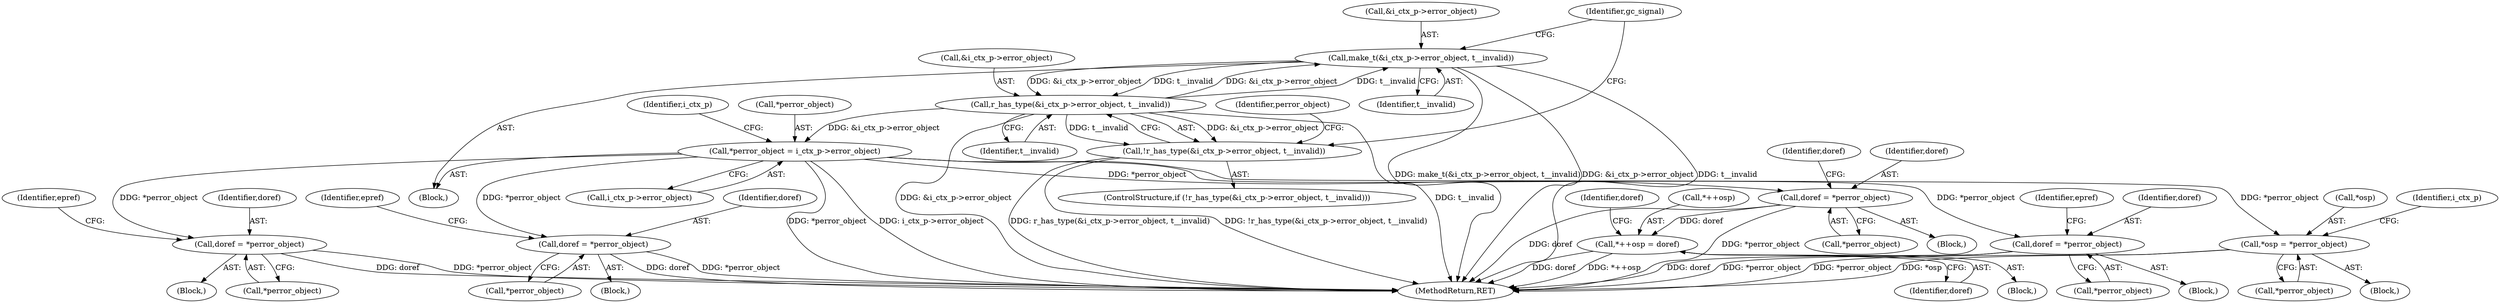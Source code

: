digraph "0_ghostscript_b575e1ec42cc86f6a58c603f2a88fcc2af699cc8@pointer" {
"1000253" [label="(Call,make_t(&i_ctx_p->error_object, t__invalid))"];
"1000240" [label="(Call,r_has_type(&i_ctx_p->error_object, t__invalid))"];
"1000253" [label="(Call,make_t(&i_ctx_p->error_object, t__invalid))"];
"1000239" [label="(Call,!r_has_type(&i_ctx_p->error_object, t__invalid))"];
"1000247" [label="(Call,*perror_object = i_ctx_p->error_object)"];
"1000328" [label="(Call,doref = *perror_object)"];
"1000436" [label="(Call,doref = *perror_object)"];
"1000556" [label="(Call,doref = *perror_object)"];
"1000565" [label="(Call,*++osp = doref)"];
"1000610" [label="(Call,doref = *perror_object)"];
"1000698" [label="(Call,*osp = *perror_object)"];
"1000240" [label="(Call,r_has_type(&i_ctx_p->error_object, t__invalid))"];
"1000246" [label="(Block,)"];
"1000563" [label="(Identifier,doref)"];
"1000611" [label="(Identifier,doref)"];
"1000612" [label="(Call,*perror_object)"];
"1000249" [label="(Identifier,perror_object)"];
"1000261" [label="(Identifier,gc_signal)"];
"1000245" [label="(Identifier,t__invalid)"];
"1000615" [label="(Identifier,epref)"];
"1000707" [label="(MethodReturn,RET)"];
"1000250" [label="(Call,i_ctx_p->error_object)"];
"1000609" [label="(Block,)"];
"1000328" [label="(Call,doref = *perror_object)"];
"1000247" [label="(Call,*perror_object = i_ctx_p->error_object)"];
"1000565" [label="(Call,*++osp = doref)"];
"1000558" [label="(Call,*perror_object)"];
"1000256" [label="(Identifier,i_ctx_p)"];
"1000555" [label="(Block,)"];
"1000437" [label="(Identifier,doref)"];
"1000701" [label="(Call,*perror_object)"];
"1000275" [label="(Block,)"];
"1000556" [label="(Call,doref = *perror_object)"];
"1000254" [label="(Call,&i_ctx_p->error_object)"];
"1000330" [label="(Call,*perror_object)"];
"1000698" [label="(Call,*osp = *perror_object)"];
"1000704" [label="(Identifier,i_ctx_p)"];
"1000329" [label="(Identifier,doref)"];
"1000564" [label="(Block,)"];
"1000333" [label="(Identifier,epref)"];
"1000699" [label="(Call,*osp)"];
"1000569" [label="(Identifier,doref)"];
"1000239" [label="(Call,!r_has_type(&i_ctx_p->error_object, t__invalid))"];
"1000258" [label="(Identifier,t__invalid)"];
"1000572" [label="(Identifier,doref)"];
"1000241" [label="(Call,&i_ctx_p->error_object)"];
"1000238" [label="(ControlStructure,if (!r_has_type(&i_ctx_p->error_object, t__invalid)))"];
"1000557" [label="(Identifier,doref)"];
"1000438" [label="(Call,*perror_object)"];
"1000566" [label="(Call,*++osp)"];
"1000253" [label="(Call,make_t(&i_ctx_p->error_object, t__invalid))"];
"1000436" [label="(Call,doref = *perror_object)"];
"1000684" [label="(Block,)"];
"1000434" [label="(Block,)"];
"1000610" [label="(Call,doref = *perror_object)"];
"1000441" [label="(Identifier,epref)"];
"1000248" [label="(Call,*perror_object)"];
"1000253" -> "1000246"  [label="AST: "];
"1000253" -> "1000258"  [label="CFG: "];
"1000254" -> "1000253"  [label="AST: "];
"1000258" -> "1000253"  [label="AST: "];
"1000261" -> "1000253"  [label="CFG: "];
"1000253" -> "1000707"  [label="DDG: make_t(&i_ctx_p->error_object, t__invalid)"];
"1000253" -> "1000707"  [label="DDG: &i_ctx_p->error_object"];
"1000253" -> "1000707"  [label="DDG: t__invalid"];
"1000253" -> "1000240"  [label="DDG: &i_ctx_p->error_object"];
"1000253" -> "1000240"  [label="DDG: t__invalid"];
"1000240" -> "1000253"  [label="DDG: &i_ctx_p->error_object"];
"1000240" -> "1000253"  [label="DDG: t__invalid"];
"1000240" -> "1000239"  [label="AST: "];
"1000240" -> "1000245"  [label="CFG: "];
"1000241" -> "1000240"  [label="AST: "];
"1000245" -> "1000240"  [label="AST: "];
"1000239" -> "1000240"  [label="CFG: "];
"1000240" -> "1000707"  [label="DDG: t__invalid"];
"1000240" -> "1000707"  [label="DDG: &i_ctx_p->error_object"];
"1000240" -> "1000239"  [label="DDG: &i_ctx_p->error_object"];
"1000240" -> "1000239"  [label="DDG: t__invalid"];
"1000240" -> "1000247"  [label="DDG: &i_ctx_p->error_object"];
"1000239" -> "1000238"  [label="AST: "];
"1000249" -> "1000239"  [label="CFG: "];
"1000261" -> "1000239"  [label="CFG: "];
"1000239" -> "1000707"  [label="DDG: !r_has_type(&i_ctx_p->error_object, t__invalid)"];
"1000239" -> "1000707"  [label="DDG: r_has_type(&i_ctx_p->error_object, t__invalid)"];
"1000247" -> "1000246"  [label="AST: "];
"1000247" -> "1000250"  [label="CFG: "];
"1000248" -> "1000247"  [label="AST: "];
"1000250" -> "1000247"  [label="AST: "];
"1000256" -> "1000247"  [label="CFG: "];
"1000247" -> "1000707"  [label="DDG: *perror_object"];
"1000247" -> "1000707"  [label="DDG: i_ctx_p->error_object"];
"1000247" -> "1000328"  [label="DDG: *perror_object"];
"1000247" -> "1000436"  [label="DDG: *perror_object"];
"1000247" -> "1000556"  [label="DDG: *perror_object"];
"1000247" -> "1000610"  [label="DDG: *perror_object"];
"1000247" -> "1000698"  [label="DDG: *perror_object"];
"1000328" -> "1000275"  [label="AST: "];
"1000328" -> "1000330"  [label="CFG: "];
"1000329" -> "1000328"  [label="AST: "];
"1000330" -> "1000328"  [label="AST: "];
"1000333" -> "1000328"  [label="CFG: "];
"1000328" -> "1000707"  [label="DDG: doref"];
"1000328" -> "1000707"  [label="DDG: *perror_object"];
"1000436" -> "1000434"  [label="AST: "];
"1000436" -> "1000438"  [label="CFG: "];
"1000437" -> "1000436"  [label="AST: "];
"1000438" -> "1000436"  [label="AST: "];
"1000441" -> "1000436"  [label="CFG: "];
"1000436" -> "1000707"  [label="DDG: doref"];
"1000436" -> "1000707"  [label="DDG: *perror_object"];
"1000556" -> "1000555"  [label="AST: "];
"1000556" -> "1000558"  [label="CFG: "];
"1000557" -> "1000556"  [label="AST: "];
"1000558" -> "1000556"  [label="AST: "];
"1000563" -> "1000556"  [label="CFG: "];
"1000556" -> "1000707"  [label="DDG: doref"];
"1000556" -> "1000707"  [label="DDG: *perror_object"];
"1000556" -> "1000565"  [label="DDG: doref"];
"1000565" -> "1000564"  [label="AST: "];
"1000565" -> "1000569"  [label="CFG: "];
"1000566" -> "1000565"  [label="AST: "];
"1000569" -> "1000565"  [label="AST: "];
"1000572" -> "1000565"  [label="CFG: "];
"1000565" -> "1000707"  [label="DDG: doref"];
"1000565" -> "1000707"  [label="DDG: *++osp"];
"1000610" -> "1000609"  [label="AST: "];
"1000610" -> "1000612"  [label="CFG: "];
"1000611" -> "1000610"  [label="AST: "];
"1000612" -> "1000610"  [label="AST: "];
"1000615" -> "1000610"  [label="CFG: "];
"1000610" -> "1000707"  [label="DDG: doref"];
"1000610" -> "1000707"  [label="DDG: *perror_object"];
"1000698" -> "1000684"  [label="AST: "];
"1000698" -> "1000701"  [label="CFG: "];
"1000699" -> "1000698"  [label="AST: "];
"1000701" -> "1000698"  [label="AST: "];
"1000704" -> "1000698"  [label="CFG: "];
"1000698" -> "1000707"  [label="DDG: *perror_object"];
"1000698" -> "1000707"  [label="DDG: *osp"];
}
